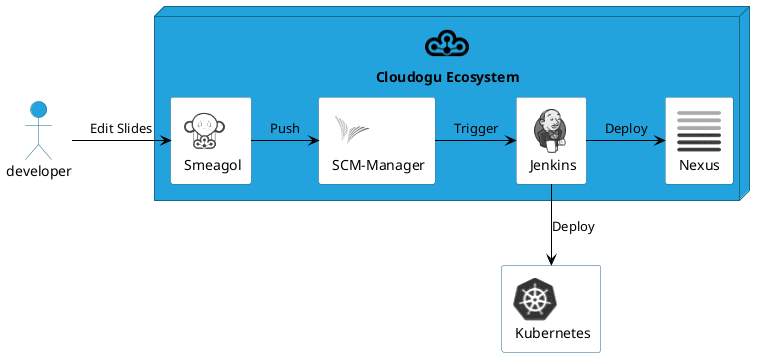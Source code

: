 {
  "sha1": "cz88qnmexxdi0j6lg16tb103zkb13ko",
  "insertion": {
    "when": "2024-06-01T09:03:02.285Z",
    "url": "https://github.com/cloudogu/plantuml-cloudogu-sprites",
    "user": "plantuml@gmail.com"
  }
}
@startuml
!include <cloudogu/common>
!include <cloudogu/dogus/jenkins>
!include <cloudogu/dogus/cloudogu>
!include <cloudogu/dogus/scm>
!include <cloudogu/dogus/smeagol>
!include <cloudogu/dogus/nexus>
!include <cloudogu/tools/k8s>

node "Cloudogu Ecosystem" <<$cloudogu>> {
	DOGU_JENKINS(jenkins, Jenkins) #ffffff
	DOGU_SCM(scm, SCM-Manager) #ffffff
	DOGU_SMEAGOL(smeagol, Smeagol) #ffffff
	DOGU_NEXUS(nexus,Nexus) #ffffff
}

TOOL_K8S(k8s, Kubernetes) #ffffff

actor developer

developer -> smeagol : "Edit Slides"
smeagol -> scm : Push
scm -> jenkins : Trigger
jenkins -> nexus : Deploy
jenkins --> k8s : Deploy
@enduml
